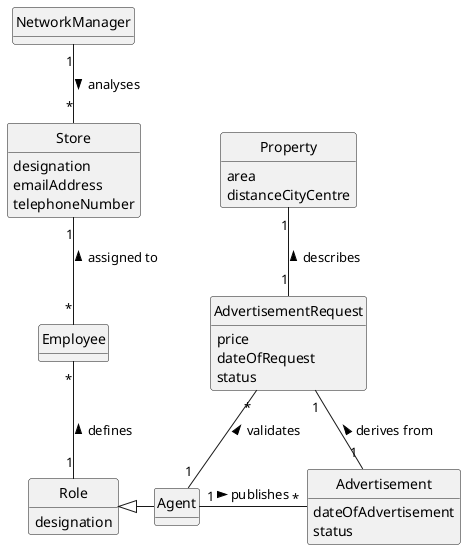 @startuml
skinparam monochrome true
skinparam packageStyle rectangle
skinparam shadowing false
skinparam lineType polyline


skinparam classAttributeIconSize 0

hide circle
hide methods

class NetworkManager{}

class Store {
designation
emailAddress
telephoneNumber
}

class Employee {}

class Role {
designation
}

class Agent {}

class Advertisement {
dateOfAdvertisement
status
}

class AdvertisementRequest {
price
dateOfRequest
status
}

class Property {
area
distanceCityCentre
}

NetworkManager "1" --d "*"Store: analyses >
Employee "*" --u "1" Store: assigned to >
Role "1" --up "*" Employee: defines >
Role <|--r Agent
Property "1" -- "1" AdvertisementRequest: describes <
Agent "1" --r "*" Advertisement: publishes >
AdvertisementRequest "1" -- "1" Advertisement: derives from <
AdvertisementRequest"*" -- "1" Agent: validates <


@enduml